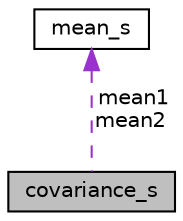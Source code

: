 digraph "covariance_s"
{
  edge [fontname="Helvetica",fontsize="10",labelfontname="Helvetica",labelfontsize="10"];
  node [fontname="Helvetica",fontsize="10",shape=record];
  Node1 [label="covariance_s",height=0.2,width=0.4,color="black", fillcolor="grey75", style="filled", fontcolor="black"];
  Node2 -> Node1 [dir="back",color="darkorchid3",fontsize="10",style="dashed",label=" mean1\nmean2" ,fontname="Helvetica"];
  Node2 [label="mean_s",height=0.2,width=0.4,color="black", fillcolor="white", style="filled",URL="$structmean__s.html"];
}
